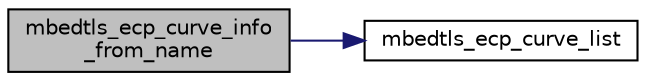 digraph "mbedtls_ecp_curve_info_from_name"
{
 // LATEX_PDF_SIZE
  edge [fontname="Helvetica",fontsize="10",labelfontname="Helvetica",labelfontsize="10"];
  node [fontname="Helvetica",fontsize="10",shape=record];
  rankdir="LR";
  Node1 [label="mbedtls_ecp_curve_info\l_from_name",height=0.2,width=0.4,color="black", fillcolor="grey75", style="filled", fontcolor="black",tooltip="This function retrieves curve information from a human-readable name."];
  Node1 -> Node2 [color="midnightblue",fontsize="10",style="solid",fontname="Helvetica"];
  Node2 [label="mbedtls_ecp_curve_list",height=0.2,width=0.4,color="black", fillcolor="white", style="filled",URL="$d4/d4d/ecp_8c.html#aee4af7c7ad70564c44ba750cd96ae989",tooltip="This function retrieves the information defined in mbedtls_ecp_curve_info() for all supported curves ..."];
}
